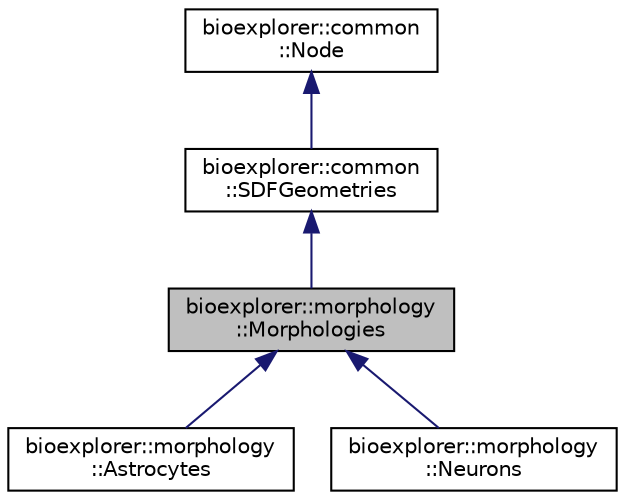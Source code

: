 digraph "bioexplorer::morphology::Morphologies"
{
 // LATEX_PDF_SIZE
  edge [fontname="Helvetica",fontsize="10",labelfontname="Helvetica",labelfontsize="10"];
  node [fontname="Helvetica",fontsize="10",shape=record];
  Node1 [label="bioexplorer::morphology\l::Morphologies",height=0.2,width=0.4,color="black", fillcolor="grey75", style="filled", fontcolor="black",tooltip="The Morphologies class."];
  Node2 -> Node1 [dir="back",color="midnightblue",fontsize="10",style="solid",fontname="Helvetica"];
  Node2 [label="bioexplorer::common\l::SDFGeometries",height=0.2,width=0.4,color="black", fillcolor="white", style="filled",URL="$d1/d1c/classbioexplorer_1_1common_1_1SDFGeometries.html",tooltip="The SDFGeometries abstract class is used as a parent to any assembly that potentially requires the si..."];
  Node3 -> Node2 [dir="back",color="midnightblue",fontsize="10",style="solid",fontname="Helvetica"];
  Node3 [label="bioexplorer::common\l::Node",height=0.2,width=0.4,color="black", fillcolor="white", style="filled",URL="$d7/d93/classbioexplorer_1_1common_1_1Node.html",tooltip="The Node class."];
  Node1 -> Node4 [dir="back",color="midnightblue",fontsize="10",style="solid",fontname="Helvetica"];
  Node4 [label="bioexplorer::morphology\l::Astrocytes",height=0.2,width=0.4,color="black", fillcolor="white", style="filled",URL="$d2/d3a/classbioexplorer_1_1morphology_1_1Astrocytes.html",tooltip=" "];
  Node1 -> Node5 [dir="back",color="midnightblue",fontsize="10",style="solid",fontname="Helvetica"];
  Node5 [label="bioexplorer::morphology\l::Neurons",height=0.2,width=0.4,color="black", fillcolor="white", style="filled",URL="$d1/d39/classbioexplorer_1_1morphology_1_1Neurons.html",tooltip=" "];
}
